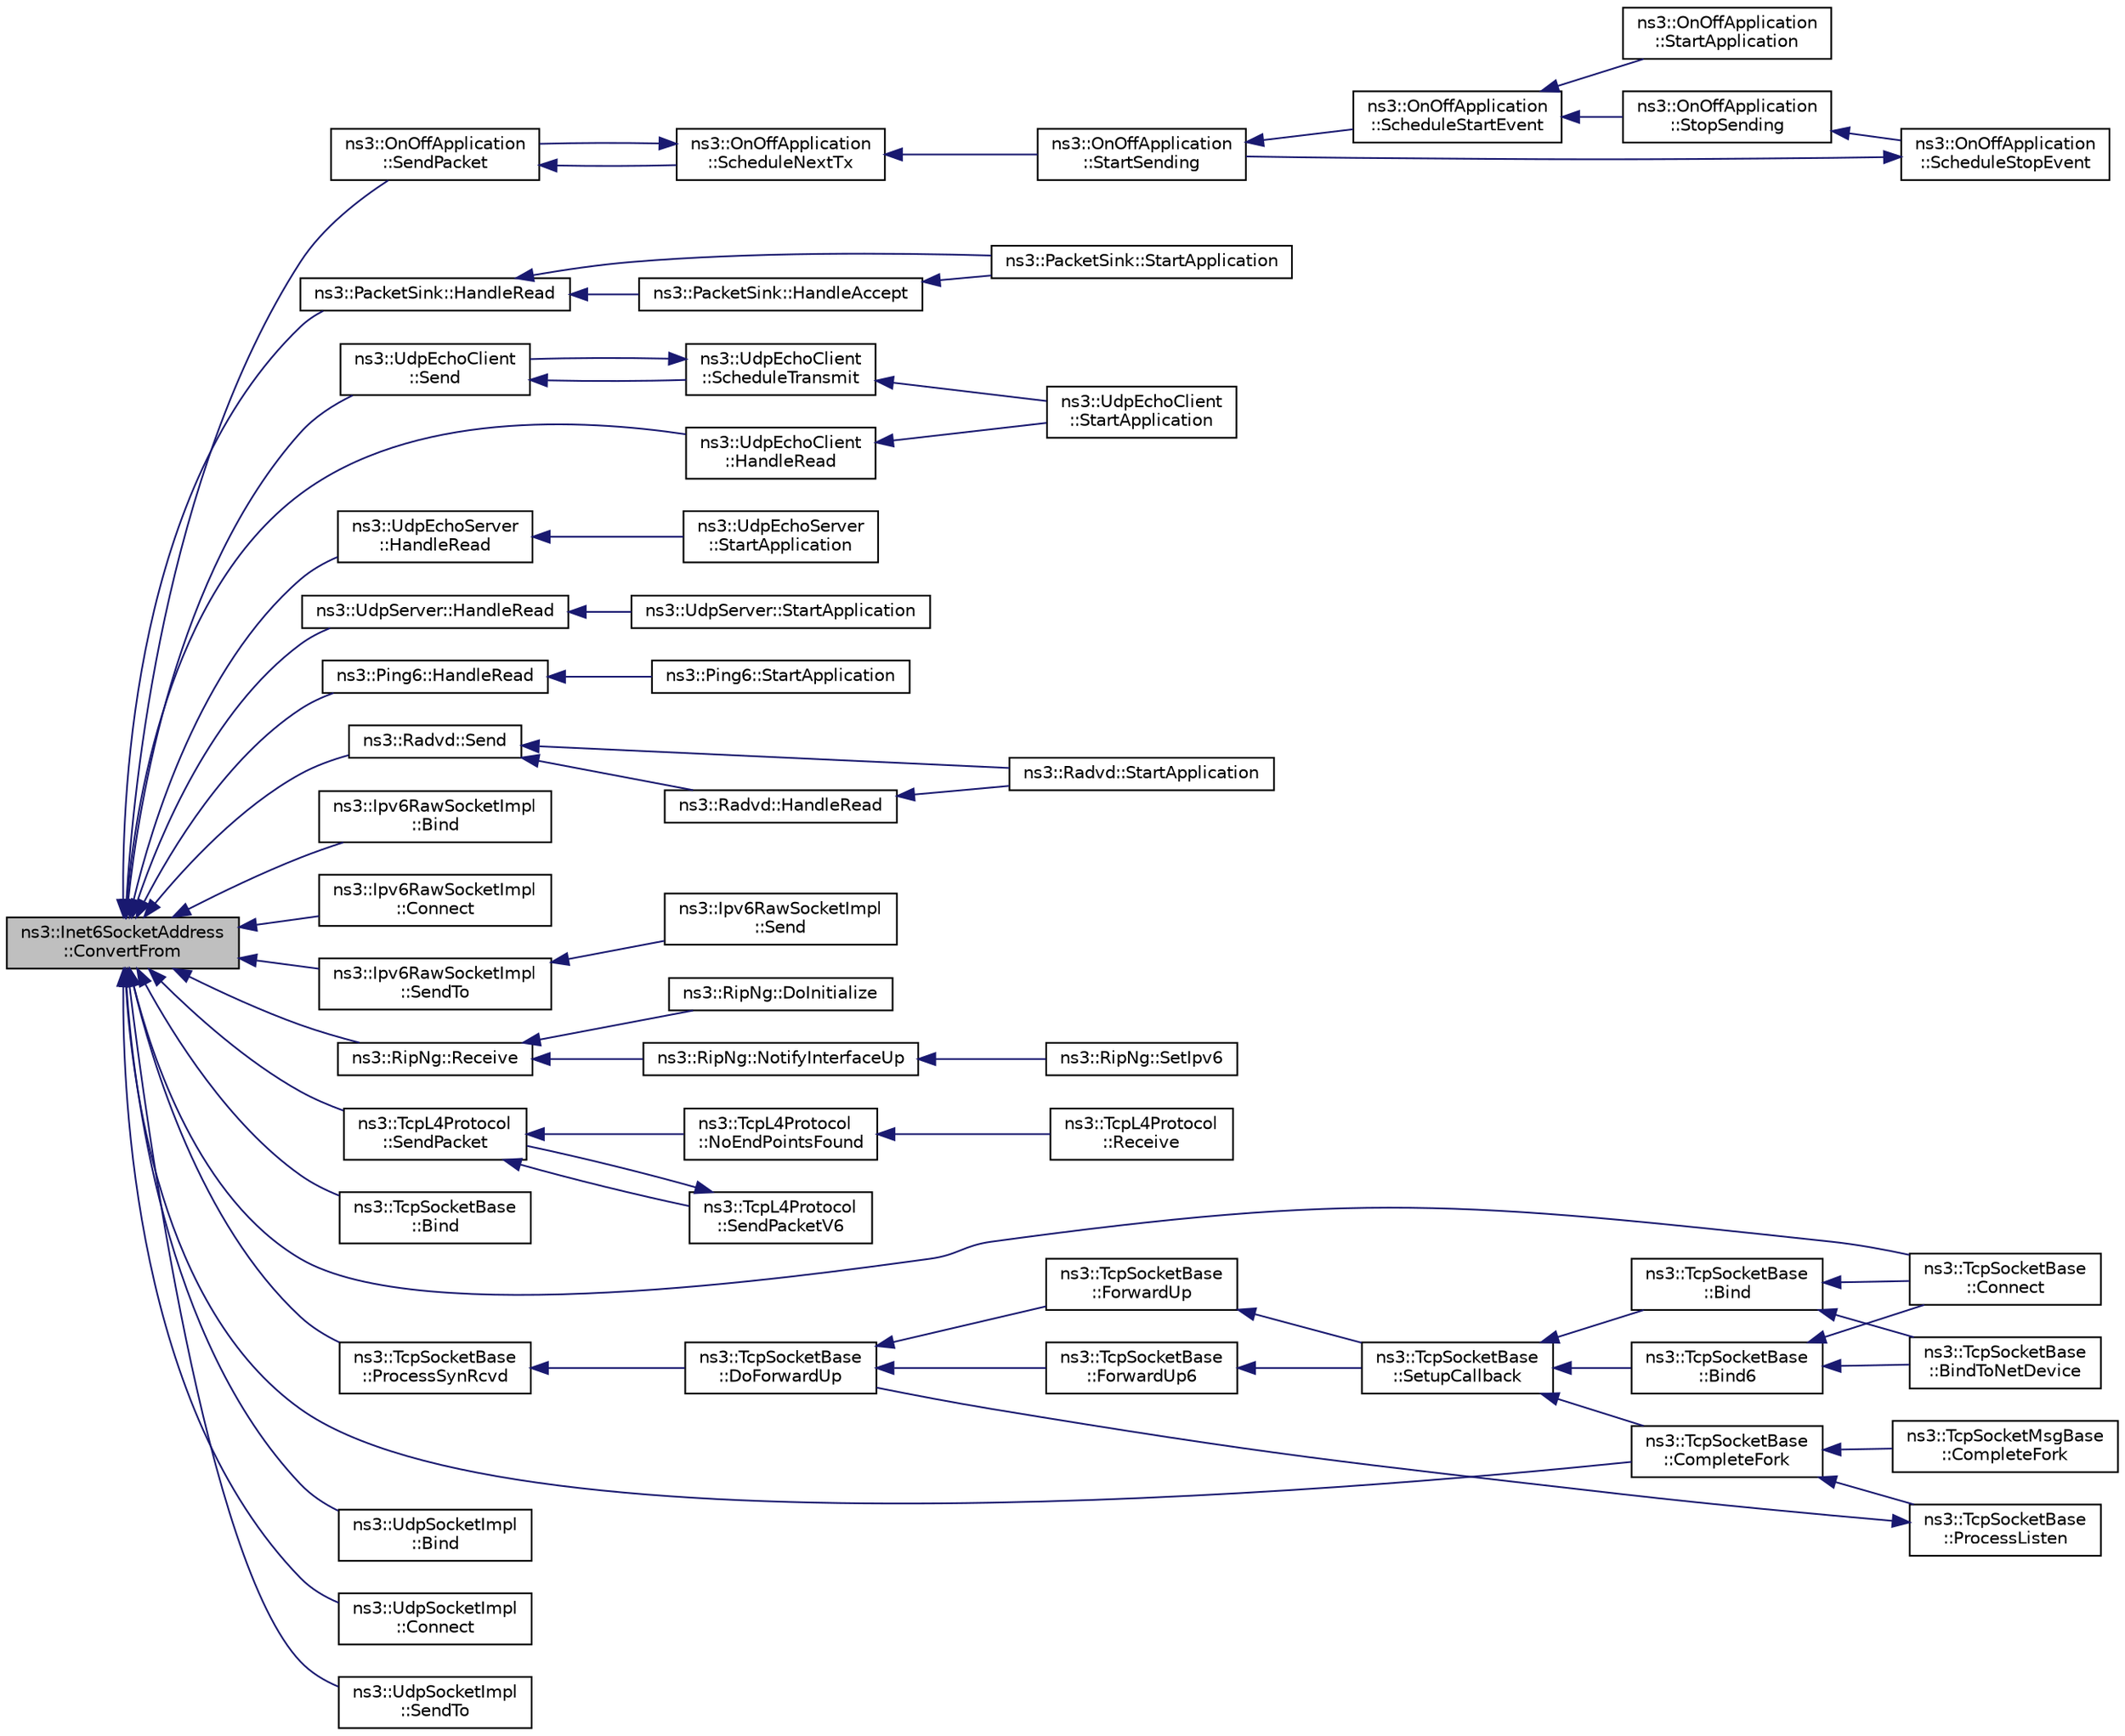 digraph "ns3::Inet6SocketAddress::ConvertFrom"
{
  edge [fontname="Helvetica",fontsize="10",labelfontname="Helvetica",labelfontsize="10"];
  node [fontname="Helvetica",fontsize="10",shape=record];
  rankdir="LR";
  Node1 [label="ns3::Inet6SocketAddress\l::ConvertFrom",height=0.2,width=0.4,color="black", fillcolor="grey75", style="filled", fontcolor="black"];
  Node1 -> Node2 [dir="back",color="midnightblue",fontsize="10",style="solid"];
  Node2 [label="ns3::OnOffApplication\l::SendPacket",height=0.2,width=0.4,color="black", fillcolor="white", style="filled",URL="$dc/d04/classns3_1_1OnOffApplication.html#afe6fb4d4e772370c797b722dbe6f7e3f",tooltip="Send a packet. "];
  Node2 -> Node3 [dir="back",color="midnightblue",fontsize="10",style="solid"];
  Node3 [label="ns3::OnOffApplication\l::ScheduleNextTx",height=0.2,width=0.4,color="black", fillcolor="white", style="filled",URL="$dc/d04/classns3_1_1OnOffApplication.html#a654fc8acee0ccc66f1c736a06c5e149d",tooltip="Schedule the next packet transmission. "];
  Node3 -> Node4 [dir="back",color="midnightblue",fontsize="10",style="solid"];
  Node4 [label="ns3::OnOffApplication\l::StartSending",height=0.2,width=0.4,color="black", fillcolor="white", style="filled",URL="$dc/d04/classns3_1_1OnOffApplication.html#ac3d42b6fa582b938e0197c1b8c015583",tooltip="Start an On period. "];
  Node4 -> Node5 [dir="back",color="midnightblue",fontsize="10",style="solid"];
  Node5 [label="ns3::OnOffApplication\l::ScheduleStartEvent",height=0.2,width=0.4,color="black", fillcolor="white", style="filled",URL="$dc/d04/classns3_1_1OnOffApplication.html#a20124d7b90ced13c6b92388b6ab0d8f9",tooltip="Schedule the next On period start. "];
  Node5 -> Node6 [dir="back",color="midnightblue",fontsize="10",style="solid"];
  Node6 [label="ns3::OnOffApplication\l::StartApplication",height=0.2,width=0.4,color="black", fillcolor="white", style="filled",URL="$dc/d04/classns3_1_1OnOffApplication.html#a0d9d5f0f60ec877c788c5c0e55c9587b",tooltip="Application specific startup code. "];
  Node5 -> Node7 [dir="back",color="midnightblue",fontsize="10",style="solid"];
  Node7 [label="ns3::OnOffApplication\l::StopSending",height=0.2,width=0.4,color="black", fillcolor="white", style="filled",URL="$dc/d04/classns3_1_1OnOffApplication.html#ab84ce405602879567f051a16ff8518a8",tooltip="Start an Off period. "];
  Node7 -> Node8 [dir="back",color="midnightblue",fontsize="10",style="solid"];
  Node8 [label="ns3::OnOffApplication\l::ScheduleStopEvent",height=0.2,width=0.4,color="black", fillcolor="white", style="filled",URL="$dc/d04/classns3_1_1OnOffApplication.html#a77a666c5f73ec9a94fb06ca47c5b6dde",tooltip="Schedule the next Off period start. "];
  Node8 -> Node4 [dir="back",color="midnightblue",fontsize="10",style="solid"];
  Node3 -> Node2 [dir="back",color="midnightblue",fontsize="10",style="solid"];
  Node1 -> Node9 [dir="back",color="midnightblue",fontsize="10",style="solid"];
  Node9 [label="ns3::PacketSink::HandleRead",height=0.2,width=0.4,color="black", fillcolor="white", style="filled",URL="$d9/dcb/classns3_1_1PacketSink.html#a6bffa1d7397f8aa2588a19686301de55",tooltip="Handle a packet received by the application. "];
  Node9 -> Node10 [dir="back",color="midnightblue",fontsize="10",style="solid"];
  Node10 [label="ns3::PacketSink::StartApplication",height=0.2,width=0.4,color="black", fillcolor="white", style="filled",URL="$d9/dcb/classns3_1_1PacketSink.html#a45449bbaa6fb20caed62418f029d79d6",tooltip="Application specific startup code. "];
  Node9 -> Node11 [dir="back",color="midnightblue",fontsize="10",style="solid"];
  Node11 [label="ns3::PacketSink::HandleAccept",height=0.2,width=0.4,color="black", fillcolor="white", style="filled",URL="$d9/dcb/classns3_1_1PacketSink.html#a74ea2fb5fda8a63020c6453258a1cd2f",tooltip="Handle an incoming connection. "];
  Node11 -> Node10 [dir="back",color="midnightblue",fontsize="10",style="solid"];
  Node1 -> Node12 [dir="back",color="midnightblue",fontsize="10",style="solid"];
  Node12 [label="ns3::UdpEchoClient\l::Send",height=0.2,width=0.4,color="black", fillcolor="white", style="filled",URL="$de/d6b/classns3_1_1UdpEchoClient.html#acdbfd43efe67c30d2eb0b92a8dcbcdde",tooltip="Send a packet. "];
  Node12 -> Node13 [dir="back",color="midnightblue",fontsize="10",style="solid"];
  Node13 [label="ns3::UdpEchoClient\l::ScheduleTransmit",height=0.2,width=0.4,color="black", fillcolor="white", style="filled",URL="$de/d6b/classns3_1_1UdpEchoClient.html#aa80d42ed9fca35af021a8063686744b4",tooltip="Schedule the next packet transmission. "];
  Node13 -> Node14 [dir="back",color="midnightblue",fontsize="10",style="solid"];
  Node14 [label="ns3::UdpEchoClient\l::StartApplication",height=0.2,width=0.4,color="black", fillcolor="white", style="filled",URL="$de/d6b/classns3_1_1UdpEchoClient.html#a48fffea76bbceda5b0bec9c3007411fc",tooltip="Application specific startup code. "];
  Node13 -> Node12 [dir="back",color="midnightblue",fontsize="10",style="solid"];
  Node1 -> Node15 [dir="back",color="midnightblue",fontsize="10",style="solid"];
  Node15 [label="ns3::UdpEchoClient\l::HandleRead",height=0.2,width=0.4,color="black", fillcolor="white", style="filled",URL="$de/d6b/classns3_1_1UdpEchoClient.html#a44ea5f4d53219277cde466b9141d0d12",tooltip="Handle a packet reception. "];
  Node15 -> Node14 [dir="back",color="midnightblue",fontsize="10",style="solid"];
  Node1 -> Node16 [dir="back",color="midnightblue",fontsize="10",style="solid"];
  Node16 [label="ns3::UdpEchoServer\l::HandleRead",height=0.2,width=0.4,color="black", fillcolor="white", style="filled",URL="$df/dc8/classns3_1_1UdpEchoServer.html#adcb6eb00f837652d738d2357ef7c11a3",tooltip="Handle a packet reception. "];
  Node16 -> Node17 [dir="back",color="midnightblue",fontsize="10",style="solid"];
  Node17 [label="ns3::UdpEchoServer\l::StartApplication",height=0.2,width=0.4,color="black", fillcolor="white", style="filled",URL="$df/dc8/classns3_1_1UdpEchoServer.html#a4c90329af8d6524862467808c3023786",tooltip="Application specific startup code. "];
  Node1 -> Node18 [dir="back",color="midnightblue",fontsize="10",style="solid"];
  Node18 [label="ns3::UdpServer::HandleRead",height=0.2,width=0.4,color="black", fillcolor="white", style="filled",URL="$d0/d90/classns3_1_1UdpServer.html#a65a01672657a4a49f65cd3c3bb1ee420",tooltip="Handle a packet reception. "];
  Node18 -> Node19 [dir="back",color="midnightblue",fontsize="10",style="solid"];
  Node19 [label="ns3::UdpServer::StartApplication",height=0.2,width=0.4,color="black", fillcolor="white", style="filled",URL="$d0/d90/classns3_1_1UdpServer.html#a784bd9b3274fc411c042b3502dacb3fa",tooltip="Application specific startup code. "];
  Node1 -> Node20 [dir="back",color="midnightblue",fontsize="10",style="solid"];
  Node20 [label="ns3::Ping6::HandleRead",height=0.2,width=0.4,color="black", fillcolor="white", style="filled",URL="$d7/dc8/classns3_1_1Ping6.html#a4d6c4789ad0812c345ec6b53bf4c5c63",tooltip="Receive method. "];
  Node20 -> Node21 [dir="back",color="midnightblue",fontsize="10",style="solid"];
  Node21 [label="ns3::Ping6::StartApplication",height=0.2,width=0.4,color="black", fillcolor="white", style="filled",URL="$d7/dc8/classns3_1_1Ping6.html#aa7b184cb61e3c3cb32aefa4d0407f521",tooltip="Start the application. "];
  Node1 -> Node22 [dir="back",color="midnightblue",fontsize="10",style="solid"];
  Node22 [label="ns3::Radvd::Send",height=0.2,width=0.4,color="black", fillcolor="white", style="filled",URL="$d5/dd8/classns3_1_1Radvd.html#a2dc4914b58690eaef190f38726d69bb2",tooltip="Send a packet. "];
  Node22 -> Node23 [dir="back",color="midnightblue",fontsize="10",style="solid"];
  Node23 [label="ns3::Radvd::StartApplication",height=0.2,width=0.4,color="black", fillcolor="white", style="filled",URL="$d5/dd8/classns3_1_1Radvd.html#ab3d7cd100356262e43c24e608ef1aff4",tooltip="Start the application. "];
  Node22 -> Node24 [dir="back",color="midnightblue",fontsize="10",style="solid"];
  Node24 [label="ns3::Radvd::HandleRead",height=0.2,width=0.4,color="black", fillcolor="white", style="filled",URL="$d5/dd8/classns3_1_1Radvd.html#a75cc828bc07117551ab886d986590045",tooltip="Handle received packet, especially router solicitation. "];
  Node24 -> Node23 [dir="back",color="midnightblue",fontsize="10",style="solid"];
  Node1 -> Node25 [dir="back",color="midnightblue",fontsize="10",style="solid"];
  Node25 [label="ns3::Ipv6RawSocketImpl\l::Bind",height=0.2,width=0.4,color="black", fillcolor="white", style="filled",URL="$d8/d7f/classns3_1_1Ipv6RawSocketImpl.html#a3c6150fb423e1a88bc12a9a1f0fa7243",tooltip="Allocate a local endpoint for this socket. "];
  Node1 -> Node26 [dir="back",color="midnightblue",fontsize="10",style="solid"];
  Node26 [label="ns3::Ipv6RawSocketImpl\l::Connect",height=0.2,width=0.4,color="black", fillcolor="white", style="filled",URL="$d8/d7f/classns3_1_1Ipv6RawSocketImpl.html#a497cee47b0eb1a7a585f88fbcf152aa9",tooltip="Initiate a connection to a remote host. "];
  Node1 -> Node27 [dir="back",color="midnightblue",fontsize="10",style="solid"];
  Node27 [label="ns3::Ipv6RawSocketImpl\l::SendTo",height=0.2,width=0.4,color="black", fillcolor="white", style="filled",URL="$d8/d7f/classns3_1_1Ipv6RawSocketImpl.html#aadff84e3c8a3ce3bc4f10a3d7a4dbac8",tooltip="Send data to a specified peer. "];
  Node27 -> Node28 [dir="back",color="midnightblue",fontsize="10",style="solid"];
  Node28 [label="ns3::Ipv6RawSocketImpl\l::Send",height=0.2,width=0.4,color="black", fillcolor="white", style="filled",URL="$d8/d7f/classns3_1_1Ipv6RawSocketImpl.html#a889224d7c084b74b3a1a3511899a04f3",tooltip="Send data (or dummy data) to the remote host. "];
  Node1 -> Node29 [dir="back",color="midnightblue",fontsize="10",style="solid"];
  Node29 [label="ns3::RipNg::Receive",height=0.2,width=0.4,color="black", fillcolor="white", style="filled",URL="$da/d75/classns3_1_1RipNg.html#ae8891520b5ae87abed2e2a15d50ba4d8",tooltip="Receive RIPng packets. "];
  Node29 -> Node30 [dir="back",color="midnightblue",fontsize="10",style="solid"];
  Node30 [label="ns3::RipNg::DoInitialize",height=0.2,width=0.4,color="black", fillcolor="white", style="filled",URL="$da/d75/classns3_1_1RipNg.html#a81a7056d4a1d1afc266181406f5dbf64"];
  Node29 -> Node31 [dir="back",color="midnightblue",fontsize="10",style="solid"];
  Node31 [label="ns3::RipNg::NotifyInterfaceUp",height=0.2,width=0.4,color="black", fillcolor="white", style="filled",URL="$da/d75/classns3_1_1RipNg.html#a588e191ae91316e498a8e5c84a9c77fb",tooltip="Notify when specified interface goes UP. "];
  Node31 -> Node32 [dir="back",color="midnightblue",fontsize="10",style="solid"];
  Node32 [label="ns3::RipNg::SetIpv6",height=0.2,width=0.4,color="black", fillcolor="white", style="filled",URL="$da/d75/classns3_1_1RipNg.html#acd8e0a2b2453a28ecd4154729e45d324",tooltip="Typically, invoked directly or indirectly from ns3::Ipv6::SetRoutingProtocol. "];
  Node1 -> Node33 [dir="back",color="midnightblue",fontsize="10",style="solid"];
  Node33 [label="ns3::TcpL4Protocol\l::SendPacket",height=0.2,width=0.4,color="black", fillcolor="white", style="filled",URL="$df/dc9/classns3_1_1TcpL4Protocol.html#a622217854cad6fdfd562f42a6731ba6c",tooltip="Send a packet via TCP (IP-agnostic) "];
  Node33 -> Node34 [dir="back",color="midnightblue",fontsize="10",style="solid"];
  Node34 [label="ns3::TcpL4Protocol\l::NoEndPointsFound",height=0.2,width=0.4,color="black", fillcolor="white", style="filled",URL="$df/dc9/classns3_1_1TcpL4Protocol.html#a16c65189190c60da860bc60681c01324",tooltip="Check if RST packet should be sent, and in case, send it. "];
  Node34 -> Node35 [dir="back",color="midnightblue",fontsize="10",style="solid"];
  Node35 [label="ns3::TcpL4Protocol\l::Receive",height=0.2,width=0.4,color="black", fillcolor="white", style="filled",URL="$df/dc9/classns3_1_1TcpL4Protocol.html#a73a9498522829954684a7b4fabd6bf3e",tooltip="Called from lower-level layers to send the packet up in the stack. "];
  Node33 -> Node36 [dir="back",color="midnightblue",fontsize="10",style="solid"];
  Node36 [label="ns3::TcpL4Protocol\l::SendPacketV6",height=0.2,width=0.4,color="black", fillcolor="white", style="filled",URL="$df/dc9/classns3_1_1TcpL4Protocol.html#a12831eb88c02c37b3cf42cdda814cd19",tooltip="Send a packet via TCP (IPv6) "];
  Node36 -> Node33 [dir="back",color="midnightblue",fontsize="10",style="solid"];
  Node1 -> Node37 [dir="back",color="midnightblue",fontsize="10",style="solid"];
  Node37 [label="ns3::TcpSocketBase\l::Bind",height=0.2,width=0.4,color="black", fillcolor="white", style="filled",URL="$d1/d45/classns3_1_1TcpSocketBase.html#a86469a9087181185895314d8da713f35",tooltip="Allocate a local endpoint for this socket. "];
  Node1 -> Node38 [dir="back",color="midnightblue",fontsize="10",style="solid"];
  Node38 [label="ns3::TcpSocketBase\l::Connect",height=0.2,width=0.4,color="black", fillcolor="white", style="filled",URL="$d1/d45/classns3_1_1TcpSocketBase.html#aabd08c9eb0ee3c88c855eb7268e392bf",tooltip="Initiate a connection to a remote host. "];
  Node1 -> Node39 [dir="back",color="midnightblue",fontsize="10",style="solid"];
  Node39 [label="ns3::TcpSocketBase\l::ProcessSynRcvd",height=0.2,width=0.4,color="black", fillcolor="white", style="filled",URL="$d1/d45/classns3_1_1TcpSocketBase.html#a69113acf27c4b8267c9e107a5dca7cc1",tooltip="Received a packet upon SYN_RCVD. "];
  Node39 -> Node40 [dir="back",color="midnightblue",fontsize="10",style="solid"];
  Node40 [label="ns3::TcpSocketBase\l::DoForwardUp",height=0.2,width=0.4,color="black", fillcolor="white", style="filled",URL="$d1/d45/classns3_1_1TcpSocketBase.html#ad5e7b21b9e9371bf9c19da5d3c56aac1",tooltip="Called by TcpSocketBase::ForwardUp{,6}(). "];
  Node40 -> Node41 [dir="back",color="midnightblue",fontsize="10",style="solid"];
  Node41 [label="ns3::TcpSocketBase\l::ForwardUp",height=0.2,width=0.4,color="black", fillcolor="white", style="filled",URL="$d1/d45/classns3_1_1TcpSocketBase.html#a2ebbcb9713facc9481341fcd972cdd82",tooltip="Called by the L3 protocol when it received a packet to pass on to TCP. "];
  Node41 -> Node42 [dir="back",color="midnightblue",fontsize="10",style="solid"];
  Node42 [label="ns3::TcpSocketBase\l::SetupCallback",height=0.2,width=0.4,color="black", fillcolor="white", style="filled",URL="$d1/d45/classns3_1_1TcpSocketBase.html#a18a50820f806878422527d507268c4ac",tooltip="Common part of the two Bind(), i.e. set callback and remembering local addr:port. ..."];
  Node42 -> Node43 [dir="back",color="midnightblue",fontsize="10",style="solid"];
  Node43 [label="ns3::TcpSocketBase\l::Bind",height=0.2,width=0.4,color="black", fillcolor="white", style="filled",URL="$d1/d45/classns3_1_1TcpSocketBase.html#a7a9a87b74c1ce59ac89df8d9221681dd",tooltip="Allocate a local IPv4 endpoint for this socket. "];
  Node43 -> Node38 [dir="back",color="midnightblue",fontsize="10",style="solid"];
  Node43 -> Node44 [dir="back",color="midnightblue",fontsize="10",style="solid"];
  Node44 [label="ns3::TcpSocketBase\l::BindToNetDevice",height=0.2,width=0.4,color="black", fillcolor="white", style="filled",URL="$d1/d45/classns3_1_1TcpSocketBase.html#a88b552dfa0a85e0224ed8a7dc140f190",tooltip="Bind a socket to specific device. "];
  Node42 -> Node45 [dir="back",color="midnightblue",fontsize="10",style="solid"];
  Node45 [label="ns3::TcpSocketBase\l::Bind6",height=0.2,width=0.4,color="black", fillcolor="white", style="filled",URL="$d1/d45/classns3_1_1TcpSocketBase.html#abe62bb701ac4f057199d5c34938a96a9",tooltip="Allocate a local IPv6 endpoint for this socket. "];
  Node45 -> Node38 [dir="back",color="midnightblue",fontsize="10",style="solid"];
  Node45 -> Node44 [dir="back",color="midnightblue",fontsize="10",style="solid"];
  Node42 -> Node46 [dir="back",color="midnightblue",fontsize="10",style="solid"];
  Node46 [label="ns3::TcpSocketBase\l::CompleteFork",height=0.2,width=0.4,color="black", fillcolor="white", style="filled",URL="$d1/d45/classns3_1_1TcpSocketBase.html#abba7d4c43acb3f9356e348b970a882fb",tooltip="Complete a connection by forking the socket. "];
  Node46 -> Node47 [dir="back",color="midnightblue",fontsize="10",style="solid"];
  Node47 [label="ns3::TcpSocketBase\l::ProcessListen",height=0.2,width=0.4,color="black", fillcolor="white", style="filled",URL="$d1/d45/classns3_1_1TcpSocketBase.html#adc3976e8b42e884f5d99def1d5e2647f",tooltip="Received a packet upon LISTEN state. "];
  Node47 -> Node40 [dir="back",color="midnightblue",fontsize="10",style="solid"];
  Node46 -> Node48 [dir="back",color="midnightblue",fontsize="10",style="solid"];
  Node48 [label="ns3::TcpSocketMsgBase\l::CompleteFork",height=0.2,width=0.4,color="black", fillcolor="white", style="filled",URL="$dd/d88/classns3_1_1TcpSocketMsgBase.html#a1509ce6df2f3e5384889f03b5de06a45",tooltip="Complete a connection by forking the socket. "];
  Node40 -> Node49 [dir="back",color="midnightblue",fontsize="10",style="solid"];
  Node49 [label="ns3::TcpSocketBase\l::ForwardUp6",height=0.2,width=0.4,color="black", fillcolor="white", style="filled",URL="$d1/d45/classns3_1_1TcpSocketBase.html#aa0cd34b3562685596b2c3fd1e6a42a6f",tooltip="Called by the L3 protocol when it received a packet to pass on to TCP. "];
  Node49 -> Node42 [dir="back",color="midnightblue",fontsize="10",style="solid"];
  Node1 -> Node46 [dir="back",color="midnightblue",fontsize="10",style="solid"];
  Node1 -> Node50 [dir="back",color="midnightblue",fontsize="10",style="solid"];
  Node50 [label="ns3::UdpSocketImpl\l::Bind",height=0.2,width=0.4,color="black", fillcolor="white", style="filled",URL="$d8/df7/classns3_1_1UdpSocketImpl.html#a27d5153e9d75f95b1c04a74a7527cab1",tooltip="Allocate a local endpoint for this socket. "];
  Node1 -> Node51 [dir="back",color="midnightblue",fontsize="10",style="solid"];
  Node51 [label="ns3::UdpSocketImpl\l::Connect",height=0.2,width=0.4,color="black", fillcolor="white", style="filled",URL="$d8/df7/classns3_1_1UdpSocketImpl.html#a83f8fca9d8a21edeba0016d6de68fbf5",tooltip="Initiate a connection to a remote host. "];
  Node1 -> Node52 [dir="back",color="midnightblue",fontsize="10",style="solid"];
  Node52 [label="ns3::UdpSocketImpl\l::SendTo",height=0.2,width=0.4,color="black", fillcolor="white", style="filled",URL="$d8/df7/classns3_1_1UdpSocketImpl.html#a8157d2ad72321be1047493ebf97e55f5",tooltip="Send data to a specified peer. "];
}
